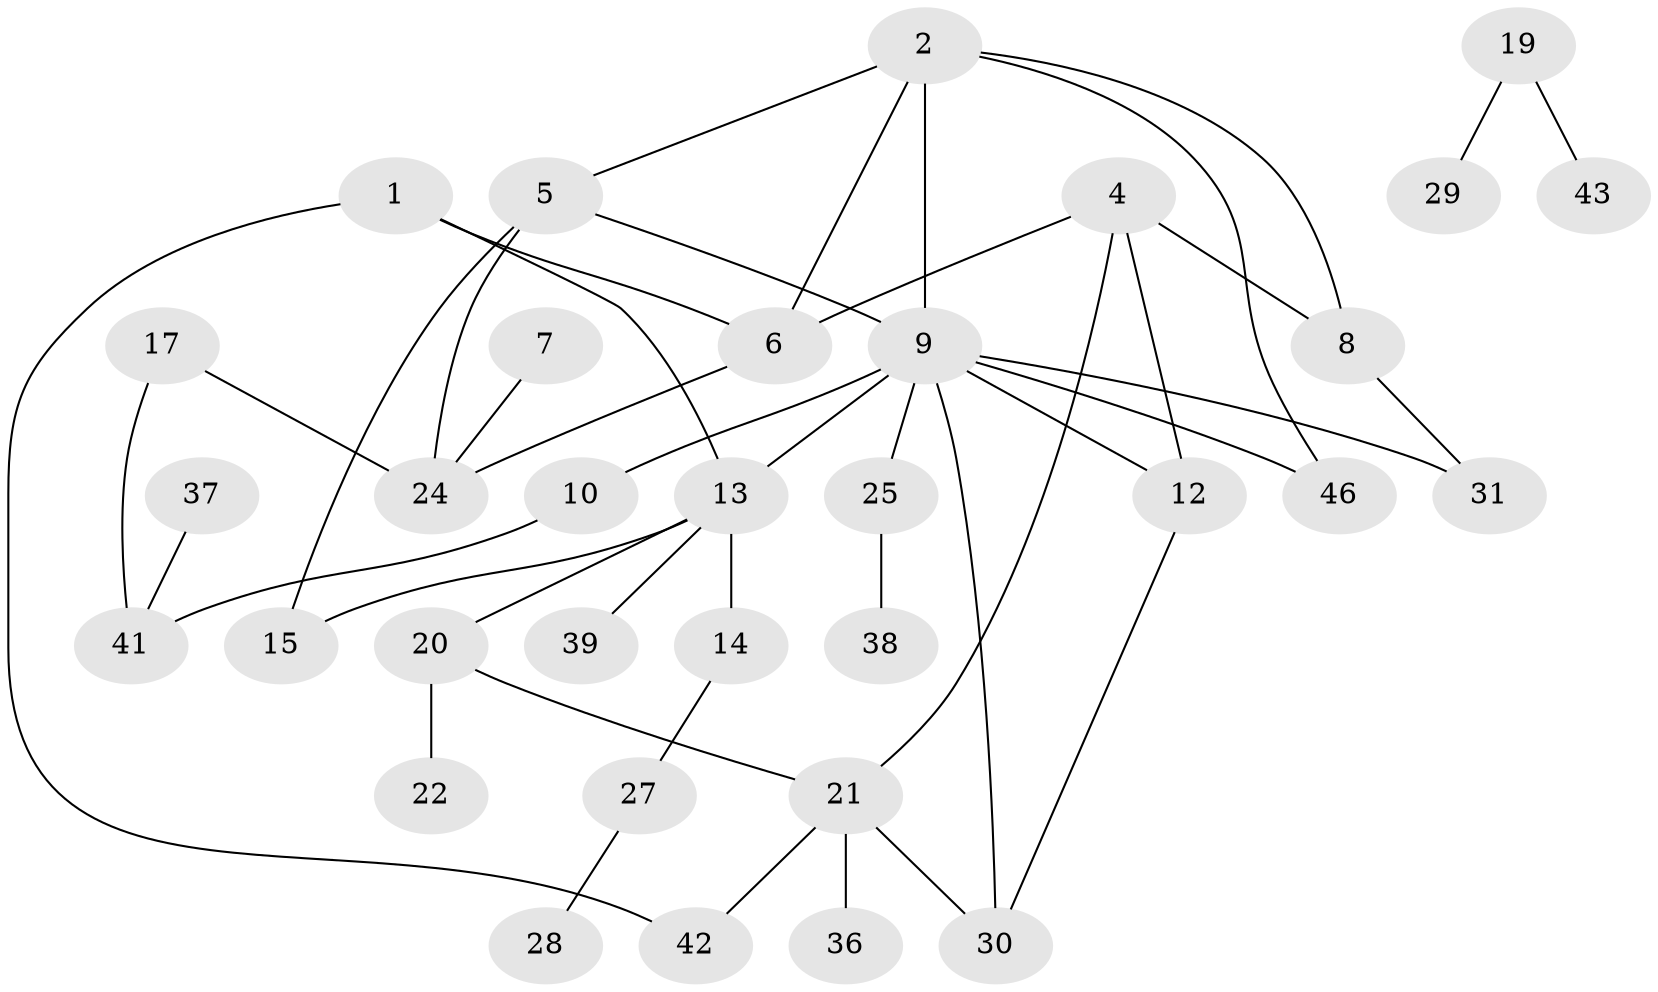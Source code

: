// original degree distribution, {2: 0.3118279569892473, 3: 0.23655913978494625, 0: 0.13978494623655913, 1: 0.20430107526881722, 4: 0.07526881720430108, 5: 0.010752688172043012, 6: 0.021505376344086023}
// Generated by graph-tools (version 1.1) at 2025/33/03/09/25 02:33:41]
// undirected, 33 vertices, 44 edges
graph export_dot {
graph [start="1"]
  node [color=gray90,style=filled];
  1;
  2;
  4;
  5;
  6;
  7;
  8;
  9;
  10;
  12;
  13;
  14;
  15;
  17;
  19;
  20;
  21;
  22;
  24;
  25;
  27;
  28;
  29;
  30;
  31;
  36;
  37;
  38;
  39;
  41;
  42;
  43;
  46;
  1 -- 6 [weight=1.0];
  1 -- 13 [weight=1.0];
  1 -- 42 [weight=1.0];
  2 -- 5 [weight=1.0];
  2 -- 6 [weight=1.0];
  2 -- 8 [weight=1.0];
  2 -- 9 [weight=1.0];
  2 -- 46 [weight=1.0];
  4 -- 6 [weight=1.0];
  4 -- 8 [weight=2.0];
  4 -- 12 [weight=1.0];
  4 -- 21 [weight=1.0];
  5 -- 9 [weight=1.0];
  5 -- 15 [weight=1.0];
  5 -- 24 [weight=2.0];
  6 -- 24 [weight=1.0];
  7 -- 24 [weight=1.0];
  8 -- 31 [weight=1.0];
  9 -- 10 [weight=1.0];
  9 -- 12 [weight=1.0];
  9 -- 13 [weight=2.0];
  9 -- 25 [weight=2.0];
  9 -- 30 [weight=2.0];
  9 -- 31 [weight=1.0];
  9 -- 46 [weight=1.0];
  10 -- 41 [weight=2.0];
  12 -- 30 [weight=1.0];
  13 -- 14 [weight=1.0];
  13 -- 15 [weight=1.0];
  13 -- 20 [weight=1.0];
  13 -- 39 [weight=1.0];
  14 -- 27 [weight=1.0];
  17 -- 24 [weight=1.0];
  17 -- 41 [weight=1.0];
  19 -- 29 [weight=1.0];
  19 -- 43 [weight=1.0];
  20 -- 21 [weight=1.0];
  20 -- 22 [weight=1.0];
  21 -- 30 [weight=1.0];
  21 -- 36 [weight=1.0];
  21 -- 42 [weight=1.0];
  25 -- 38 [weight=1.0];
  27 -- 28 [weight=1.0];
  37 -- 41 [weight=1.0];
}
